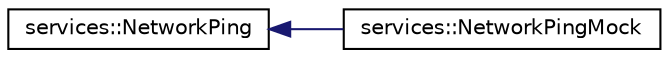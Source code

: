 digraph "Graphical Class Hierarchy"
{
 // INTERACTIVE_SVG=YES
  edge [fontname="Helvetica",fontsize="10",labelfontname="Helvetica",labelfontsize="10"];
  node [fontname="Helvetica",fontsize="10",shape=record];
  rankdir="LR";
  Node0 [label="services::NetworkPing",height=0.2,width=0.4,color="black", fillcolor="white", style="filled",URL="$d5/d2b/classservices_1_1_network_ping.html"];
  Node0 -> Node1 [dir="back",color="midnightblue",fontsize="10",style="solid",fontname="Helvetica"];
  Node1 [label="services::NetworkPingMock",height=0.2,width=0.4,color="black", fillcolor="white", style="filled",URL="$df/de6/classservices_1_1_network_ping_mock.html"];
}
